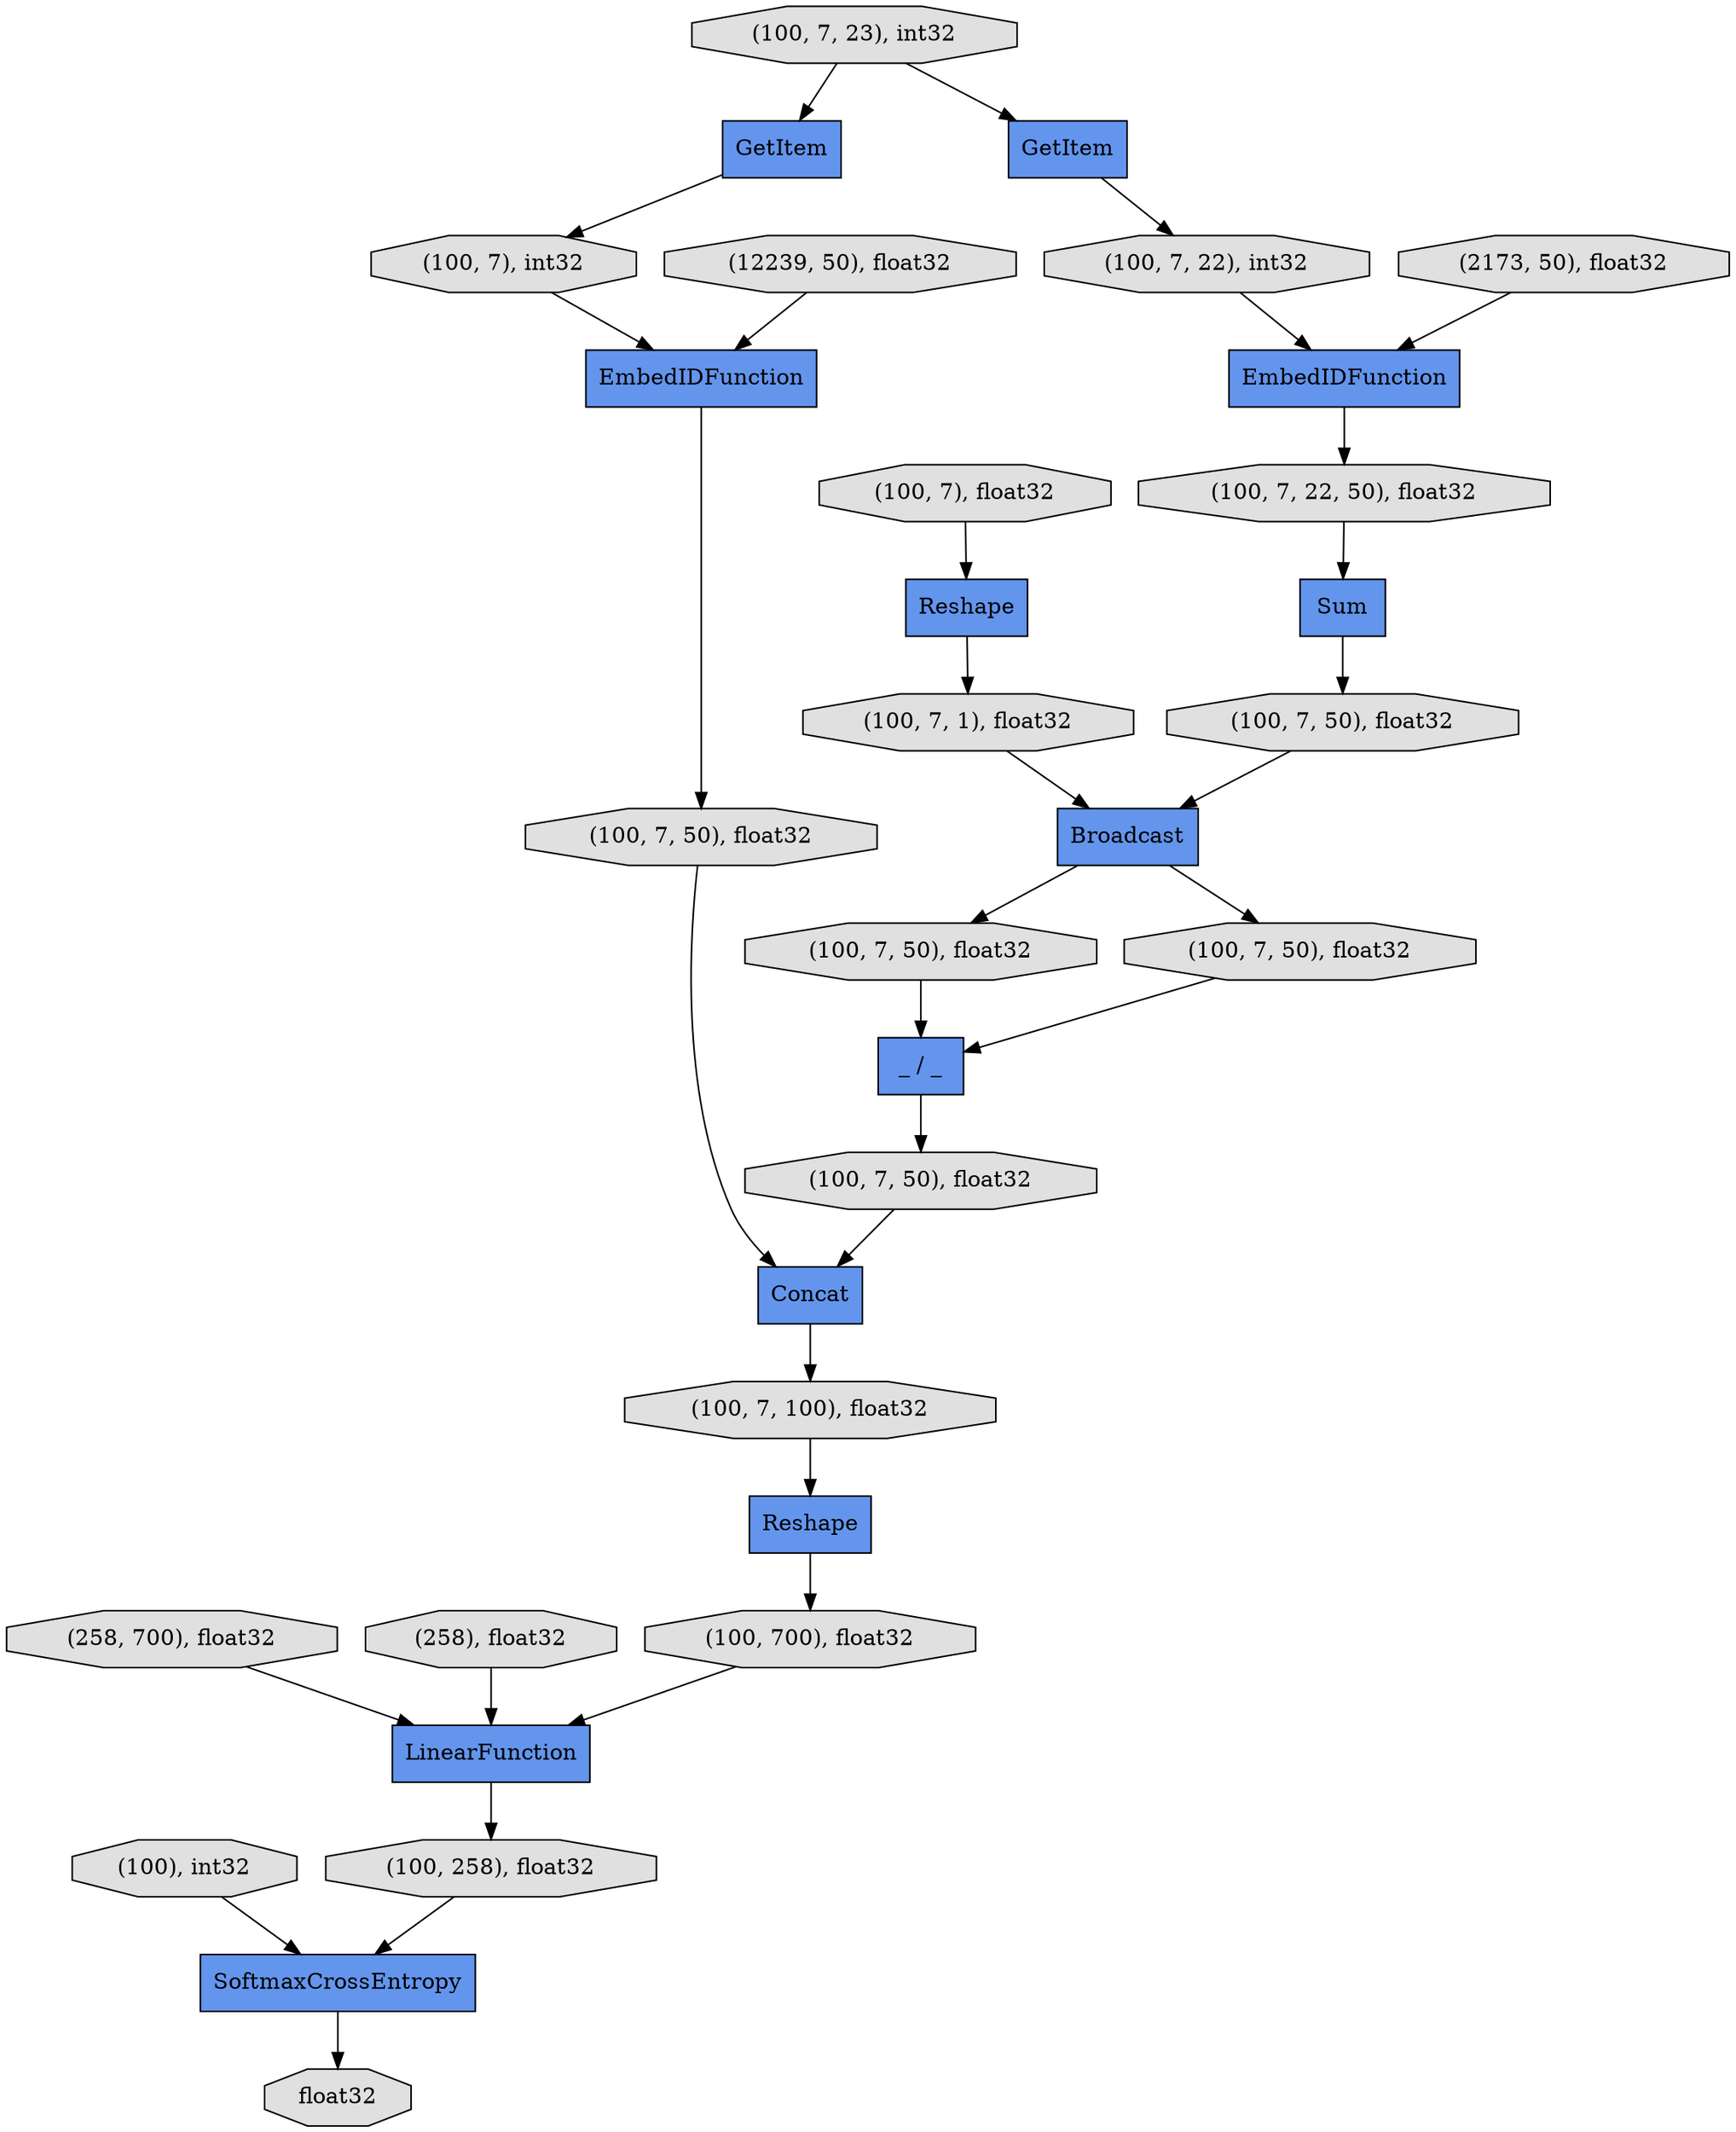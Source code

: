digraph graphname{rankdir=TB;140306608879632 [shape="record",style="filled",fillcolor="#6495ED",label="Broadcast"];140307047474832 [shape="octagon",style="filled",fillcolor="#E0E0E0",label="(12239, 50), float32"];140306608879760 [shape="record",style="filled",fillcolor="#6495ED",label="_ / _"];140306608879824 [shape="record",style="filled",fillcolor="#6495ED",label="LinearFunction"];140306608879888 [shape="octagon",style="filled",fillcolor="#E0E0E0",label="(100, 7, 50), float32"];140306608879952 [shape="octagon",style="filled",fillcolor="#E0E0E0",label="(100, 7, 50), float32"];140306749231504 [shape="octagon",style="filled",fillcolor="#E0E0E0",label="(2173, 50), float32"];140306608880016 [shape="record",style="filled",fillcolor="#6495ED",label="Concat"];140306608880080 [shape="octagon",style="filled",fillcolor="#E0E0E0",label="(100, 7, 100), float32"];140306608878096 [shape="octagon",style="filled",fillcolor="#E0E0E0",label="(100, 7, 23), int32"];140307048139344 [shape="record",style="filled",fillcolor="#6495ED",label="GetItem"];140306608878224 [shape="octagon",style="filled",fillcolor="#E0E0E0",label="(100), int32"];140306608880336 [shape="record",style="filled",fillcolor="#6495ED",label="SoftmaxCrossEntropy"];140306608878032 [shape="record",style="filled",fillcolor="#6495ED",label="GetItem"];140306749234000 [shape="octagon",style="filled",fillcolor="#E0E0E0",label="(258, 700), float32"];140306608880528 [shape="octagon",style="filled",fillcolor="#E0E0E0",label="(100, 258), float32"];140306749234128 [shape="octagon",style="filled",fillcolor="#E0E0E0",label="(258), float32"];140306608880656 [shape="octagon",style="filled",fillcolor="#E0E0E0",label="float32"];140306608878736 [shape="octagon",style="filled",fillcolor="#E0E0E0",label="(100, 7), int32"];140306608878864 [shape="octagon",style="filled",fillcolor="#E0E0E0",label="(100, 7, 22), int32"];140306608878928 [shape="record",style="filled",fillcolor="#6495ED",label="EmbedIDFunction"];140306608878992 [shape="record",style="filled",fillcolor="#6495ED",label="Reshape"];140306608879056 [shape="octagon",style="filled",fillcolor="#E0E0E0",label="(100, 7, 50), float32"];140306608878160 [shape="octagon",style="filled",fillcolor="#E0E0E0",label="(100, 7), float32"];140306608879120 [shape="record",style="filled",fillcolor="#6495ED",label="EmbedIDFunction"];140306608879184 [shape="octagon",style="filled",fillcolor="#E0E0E0",label="(100, 7, 22, 50), float32"];140306608879248 [shape="octagon",style="filled",fillcolor="#E0E0E0",label="(100, 7, 1), float32"];140306608879312 [shape="record",style="filled",fillcolor="#6495ED",label="Sum"];140306608880592 [shape="octagon",style="filled",fillcolor="#E0E0E0",label="(100, 700), float32"];140306608880272 [shape="record",style="filled",fillcolor="#6495ED",label="Reshape"];140306608879504 [shape="octagon",style="filled",fillcolor="#E0E0E0",label="(100, 7, 50), float32"];140306608879568 [shape="octagon",style="filled",fillcolor="#E0E0E0",label="(100, 7, 50), float32"];140306608879632 -> 140306608879952;140306608880016 -> 140306608880080;140306608879952 -> 140306608879760;140306608879888 -> 140306608880016;140307048139344 -> 140306608878864;140306608879056 -> 140306608880016;140306749234128 -> 140306608879824;140306608878096 -> 140307048139344;140306608879312 -> 140306608879504;140306608878864 -> 140306608879120;140306608880528 -> 140306608880336;140306608880592 -> 140306608879824;140307047474832 -> 140306608878928;140306608879632 -> 140306608879568;140306749234000 -> 140306608879824;140306608879760 -> 140306608879888;140306608878160 -> 140306608878992;140306608880336 -> 140306608880656;140306749231504 -> 140306608879120;140306608879824 -> 140306608880528;140306608879184 -> 140306608879312;140306608878096 -> 140306608878032;140306608878992 -> 140306608879248;140306608878224 -> 140306608880336;140306608879248 -> 140306608879632;140306608880272 -> 140306608880592;140306608879568 -> 140306608879760;140306608878928 -> 140306608879056;140306608879120 -> 140306608879184;140306608879504 -> 140306608879632;140306608878032 -> 140306608878736;140306608880080 -> 140306608880272;140306608878736 -> 140306608878928;}